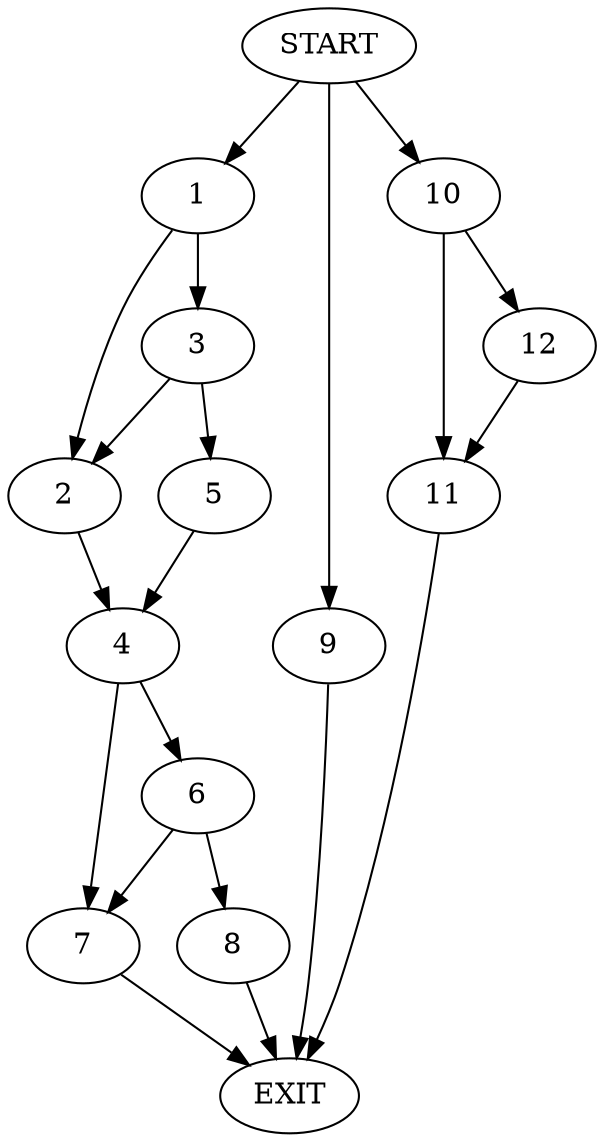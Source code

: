 digraph {
0 [label="START"]
13 [label="EXIT"]
0 -> 1
1 -> 2
1 -> 3
2 -> 4
3 -> 5
3 -> 2
5 -> 4
4 -> 6
4 -> 7
6 -> 8
6 -> 7
7 -> 13
8 -> 13
0 -> 9
9 -> 13
0 -> 10
10 -> 11
10 -> 12
12 -> 11
11 -> 13
}
